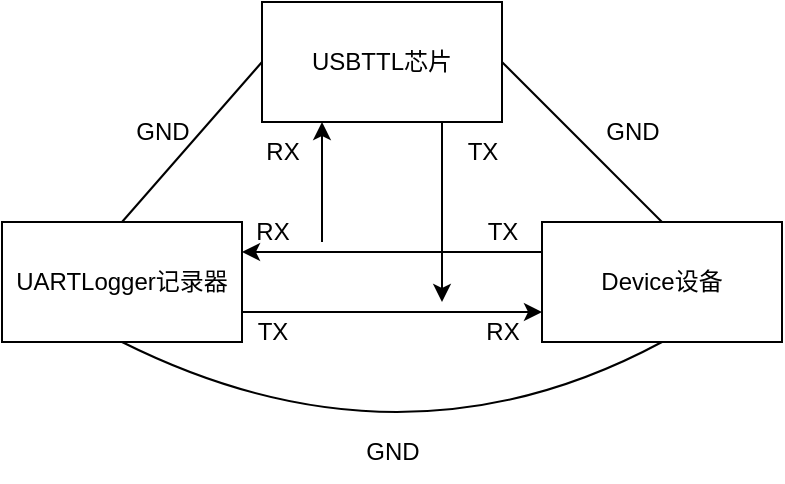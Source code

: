 <mxfile version="28.0.7">
  <diagram name="第 1 页" id="1VnsJCJRE98lhaDtwhXR">
    <mxGraphModel dx="1181" dy="650" grid="1" gridSize="10" guides="1" tooltips="1" connect="1" arrows="1" fold="1" page="1" pageScale="1" pageWidth="827" pageHeight="1169" math="0" shadow="0">
      <root>
        <mxCell id="0" />
        <mxCell id="1" parent="0" />
        <mxCell id="_i8boT3pQa_sxQYPiSo2-1" value="USBTTL芯片" style="rounded=0;whiteSpace=wrap;html=1;" parent="1" vertex="1">
          <mxGeometry x="340" y="210" width="120" height="60" as="geometry" />
        </mxCell>
        <mxCell id="_i8boT3pQa_sxQYPiSo2-5" style="edgeStyle=orthogonalEdgeStyle;rounded=0;orthogonalLoop=1;jettySize=auto;html=1;exitX=1;exitY=0.75;exitDx=0;exitDy=0;entryX=0;entryY=0.75;entryDx=0;entryDy=0;" parent="1" source="_i8boT3pQa_sxQYPiSo2-2" target="_i8boT3pQa_sxQYPiSo2-3" edge="1">
          <mxGeometry relative="1" as="geometry" />
        </mxCell>
        <mxCell id="_i8boT3pQa_sxQYPiSo2-2" value="UARTLogger记录器" style="rounded=0;whiteSpace=wrap;html=1;" parent="1" vertex="1">
          <mxGeometry x="210" y="320" width="120" height="60" as="geometry" />
        </mxCell>
        <mxCell id="_i8boT3pQa_sxQYPiSo2-4" style="edgeStyle=orthogonalEdgeStyle;rounded=0;orthogonalLoop=1;jettySize=auto;html=1;exitX=0;exitY=0.25;exitDx=0;exitDy=0;entryX=1;entryY=0.25;entryDx=0;entryDy=0;" parent="1" source="_i8boT3pQa_sxQYPiSo2-3" target="_i8boT3pQa_sxQYPiSo2-2" edge="1">
          <mxGeometry relative="1" as="geometry" />
        </mxCell>
        <mxCell id="_i8boT3pQa_sxQYPiSo2-3" value="Device设备" style="rounded=0;whiteSpace=wrap;html=1;" parent="1" vertex="1">
          <mxGeometry x="480" y="320" width="120" height="60" as="geometry" />
        </mxCell>
        <mxCell id="_i8boT3pQa_sxQYPiSo2-8" value="RX" style="text;html=1;align=center;verticalAlign=middle;resizable=0;points=[];autosize=1;strokeColor=none;fillColor=none;" parent="1" vertex="1">
          <mxGeometry x="325" y="310" width="40" height="30" as="geometry" />
        </mxCell>
        <mxCell id="_i8boT3pQa_sxQYPiSo2-9" value="TX" style="text;html=1;align=center;verticalAlign=middle;resizable=0;points=[];autosize=1;strokeColor=none;fillColor=none;" parent="1" vertex="1">
          <mxGeometry x="440" y="310" width="40" height="30" as="geometry" />
        </mxCell>
        <mxCell id="_i8boT3pQa_sxQYPiSo2-10" value="TX" style="text;html=1;align=center;verticalAlign=middle;resizable=0;points=[];autosize=1;strokeColor=none;fillColor=none;" parent="1" vertex="1">
          <mxGeometry x="325" y="360" width="40" height="30" as="geometry" />
        </mxCell>
        <mxCell id="_i8boT3pQa_sxQYPiSo2-12" value="RX" style="text;html=1;align=center;verticalAlign=middle;resizable=0;points=[];autosize=1;strokeColor=none;fillColor=none;" parent="1" vertex="1">
          <mxGeometry x="440" y="360" width="40" height="30" as="geometry" />
        </mxCell>
        <mxCell id="_i8boT3pQa_sxQYPiSo2-15" value="" style="endArrow=classic;html=1;rounded=0;entryX=0.25;entryY=1;entryDx=0;entryDy=0;" parent="1" target="_i8boT3pQa_sxQYPiSo2-1" edge="1">
          <mxGeometry width="50" height="50" relative="1" as="geometry">
            <mxPoint x="370" y="330" as="sourcePoint" />
            <mxPoint x="510" y="340" as="targetPoint" />
          </mxGeometry>
        </mxCell>
        <mxCell id="_i8boT3pQa_sxQYPiSo2-16" value="" style="endArrow=classic;html=1;rounded=0;exitX=0.75;exitY=1;exitDx=0;exitDy=0;" parent="1" source="_i8boT3pQa_sxQYPiSo2-1" edge="1">
          <mxGeometry width="50" height="50" relative="1" as="geometry">
            <mxPoint x="390" y="350" as="sourcePoint" />
            <mxPoint x="430" y="360" as="targetPoint" />
          </mxGeometry>
        </mxCell>
        <mxCell id="_i8boT3pQa_sxQYPiSo2-17" value="RX" style="text;html=1;align=center;verticalAlign=middle;resizable=0;points=[];autosize=1;strokeColor=none;fillColor=none;" parent="1" vertex="1">
          <mxGeometry x="330" y="270" width="40" height="30" as="geometry" />
        </mxCell>
        <mxCell id="_i8boT3pQa_sxQYPiSo2-18" value="TX" style="text;html=1;align=center;verticalAlign=middle;resizable=0;points=[];autosize=1;strokeColor=none;fillColor=none;" parent="1" vertex="1">
          <mxGeometry x="430" y="270" width="40" height="30" as="geometry" />
        </mxCell>
        <mxCell id="wFcTVFHSEL8o5eANmIXo-2" value="" style="endArrow=none;html=1;rounded=0;exitX=0.5;exitY=0;exitDx=0;exitDy=0;" edge="1" parent="1" source="_i8boT3pQa_sxQYPiSo2-2">
          <mxGeometry width="50" height="50" relative="1" as="geometry">
            <mxPoint x="290" y="290" as="sourcePoint" />
            <mxPoint x="340" y="240" as="targetPoint" />
            <Array as="points" />
          </mxGeometry>
        </mxCell>
        <mxCell id="wFcTVFHSEL8o5eANmIXo-3" value="" style="endArrow=none;html=1;rounded=0;exitX=0.5;exitY=0;exitDx=0;exitDy=0;entryX=1;entryY=0.5;entryDx=0;entryDy=0;" edge="1" parent="1" source="_i8boT3pQa_sxQYPiSo2-3" target="_i8boT3pQa_sxQYPiSo2-1">
          <mxGeometry width="50" height="50" relative="1" as="geometry">
            <mxPoint x="540" y="320" as="sourcePoint" />
            <mxPoint x="610" y="240" as="targetPoint" />
            <Array as="points" />
          </mxGeometry>
        </mxCell>
        <mxCell id="wFcTVFHSEL8o5eANmIXo-4" value="" style="curved=1;endArrow=none;html=1;rounded=0;entryX=0.5;entryY=1;entryDx=0;entryDy=0;exitX=0.5;exitY=1;exitDx=0;exitDy=0;endFill=0;" edge="1" parent="1" source="_i8boT3pQa_sxQYPiSo2-3" target="_i8boT3pQa_sxQYPiSo2-2">
          <mxGeometry width="50" height="50" relative="1" as="geometry">
            <mxPoint x="340" y="490" as="sourcePoint" />
            <mxPoint x="390" y="430" as="targetPoint" />
            <Array as="points">
              <mxPoint x="410" y="450" />
            </Array>
          </mxGeometry>
        </mxCell>
        <mxCell id="wFcTVFHSEL8o5eANmIXo-5" value="GND" style="text;html=1;align=center;verticalAlign=middle;resizable=0;points=[];autosize=1;strokeColor=none;fillColor=none;" vertex="1" parent="1">
          <mxGeometry x="265" y="260" width="50" height="30" as="geometry" />
        </mxCell>
        <mxCell id="wFcTVFHSEL8o5eANmIXo-6" value="GND" style="text;html=1;align=center;verticalAlign=middle;resizable=0;points=[];autosize=1;strokeColor=none;fillColor=none;" vertex="1" parent="1">
          <mxGeometry x="500" y="260" width="50" height="30" as="geometry" />
        </mxCell>
        <mxCell id="wFcTVFHSEL8o5eANmIXo-7" value="GND" style="text;html=1;align=center;verticalAlign=middle;resizable=0;points=[];autosize=1;strokeColor=none;fillColor=none;" vertex="1" parent="1">
          <mxGeometry x="380" y="420" width="50" height="30" as="geometry" />
        </mxCell>
      </root>
    </mxGraphModel>
  </diagram>
</mxfile>
